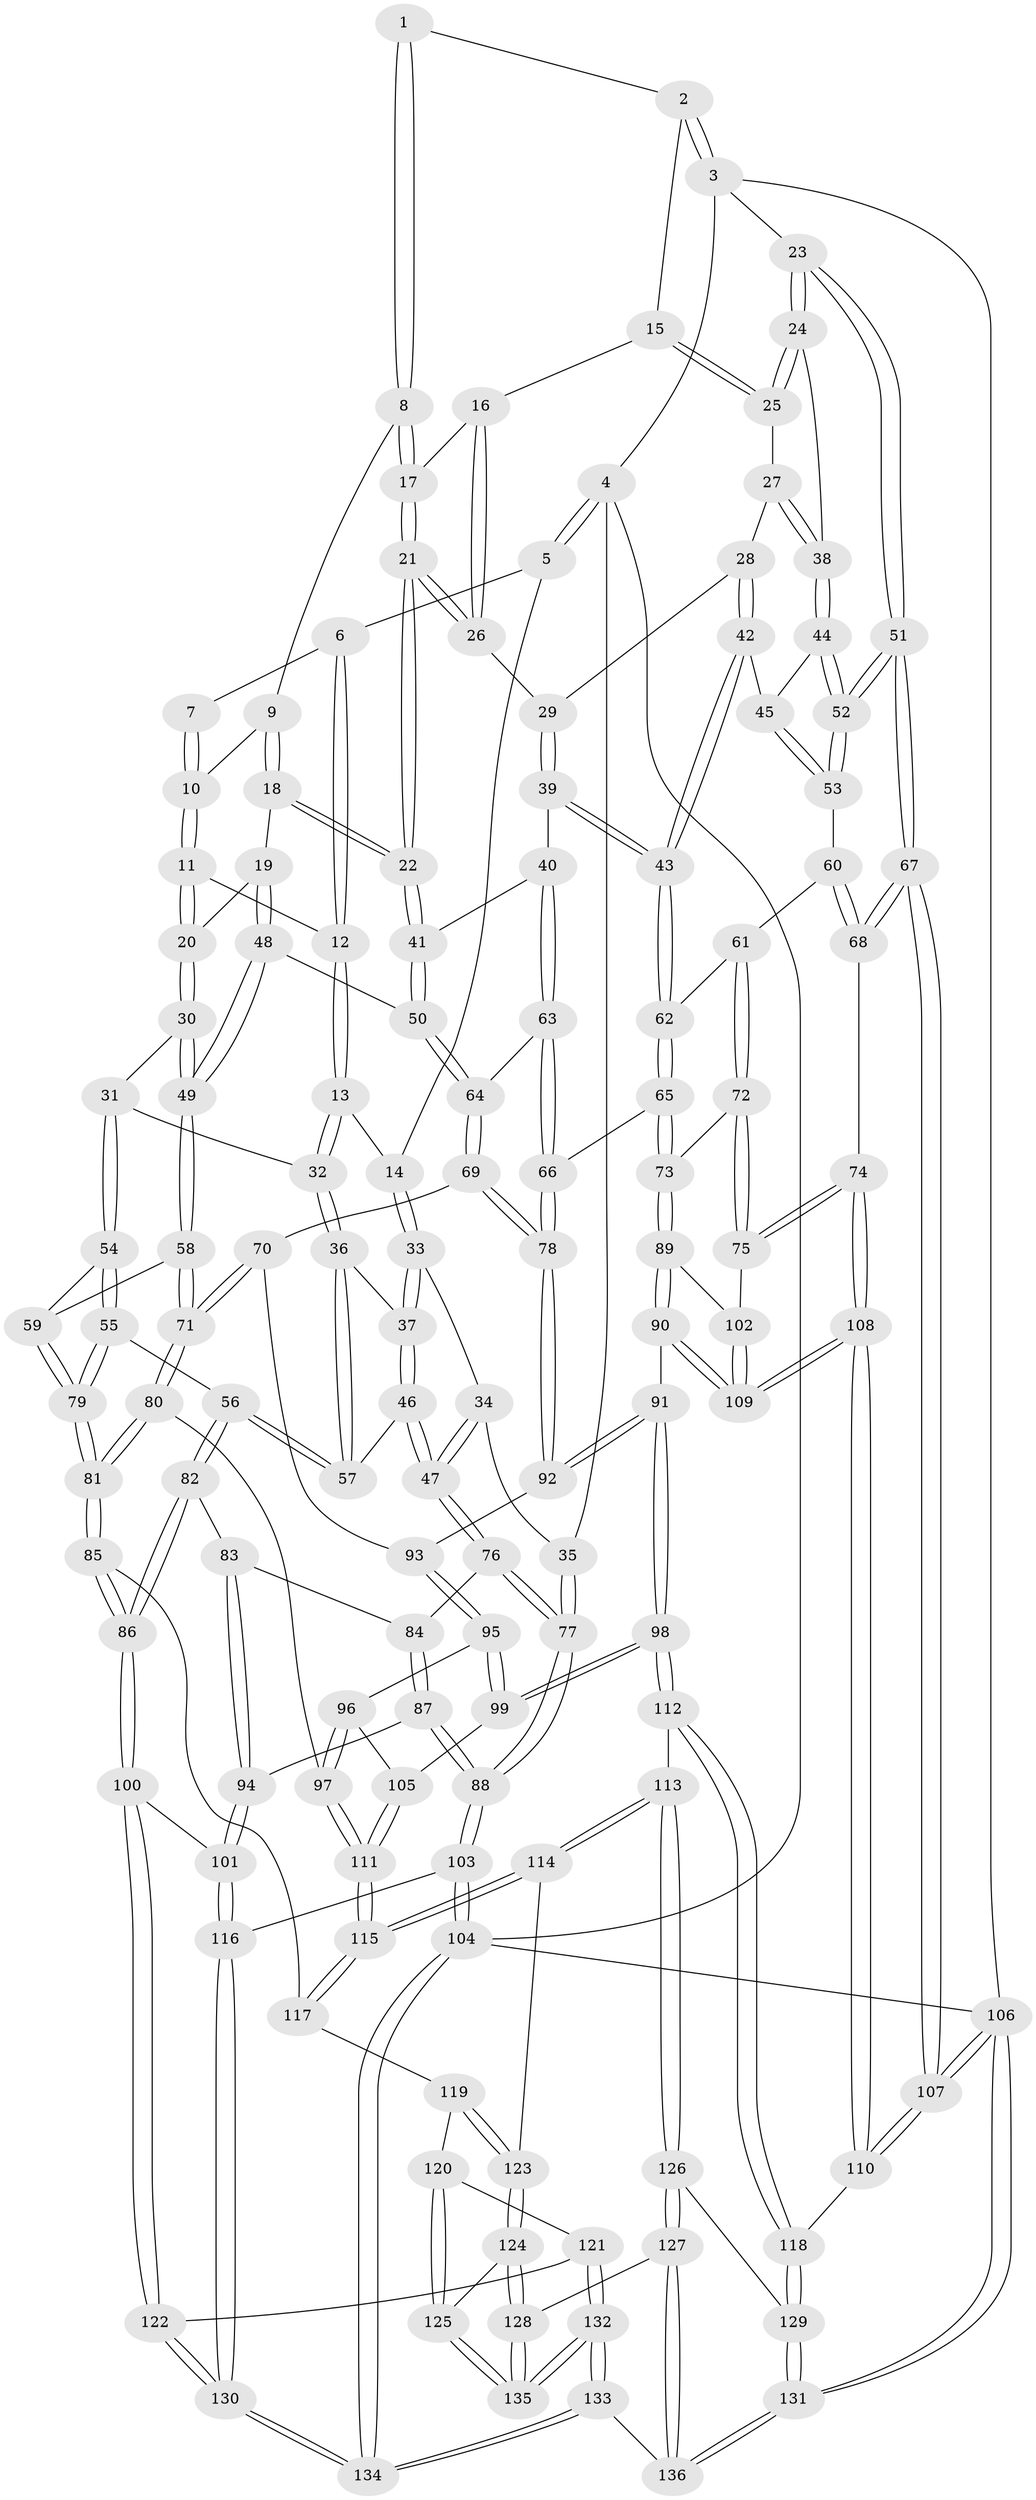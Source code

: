 // coarse degree distribution, {4: 0.4634146341463415, 3: 0.5121951219512195, 2: 0.024390243902439025}
// Generated by graph-tools (version 1.1) at 2025/38/03/04/25 23:38:26]
// undirected, 136 vertices, 337 edges
graph export_dot {
  node [color=gray90,style=filled];
  1 [pos="+0.682645713833032+0"];
  2 [pos="+0.9056727615534075+0"];
  3 [pos="+1+0"];
  4 [pos="+0+0"];
  5 [pos="+0+0"];
  6 [pos="+0.42284528112847886+0"];
  7 [pos="+0.48074297180295+0"];
  8 [pos="+0.6288351885607186+0.07214874085400098"];
  9 [pos="+0.5875816189476833+0.07309716295707828"];
  10 [pos="+0.5722086043181429+0.05253463590033925"];
  11 [pos="+0.40716901862180305+0.0891464616718788"];
  12 [pos="+0.3823522692482339+0.06837739954457513"];
  13 [pos="+0.2946351565128293+0.12338016109769777"];
  14 [pos="+0.2707707483541084+0.12132382242028455"];
  15 [pos="+0.8101641994768265+0"];
  16 [pos="+0.7330999019011079+0.07337775267282985"];
  17 [pos="+0.6588309520978957+0.08084274905665403"];
  18 [pos="+0.5319748689732668+0.19044292949328948"];
  19 [pos="+0.5216583603328355+0.1915256414887804"];
  20 [pos="+0.4829198884544876+0.18146405267193183"];
  21 [pos="+0.6270267788725776+0.23621108562364151"];
  22 [pos="+0.6246599748629271+0.23871814624560025"];
  23 [pos="+1+0.1869984693253157"];
  24 [pos="+0.994183466473598+0.19830822728549838"];
  25 [pos="+0.8667324277184221+0.14155528834677347"];
  26 [pos="+0.7325813898422417+0.1688918769149173"];
  27 [pos="+0.8273601850158715+0.1866971127222244"];
  28 [pos="+0.7936686229125139+0.2058958829064815"];
  29 [pos="+0.7783874001784751+0.20359034743446372"];
  30 [pos="+0.376461488315881+0.28565817906783597"];
  31 [pos="+0.3673955410129366+0.28542613701962727"];
  32 [pos="+0.325350911987025+0.2533494742961318"];
  33 [pos="+0.1377300644328643+0.16819707995951644"];
  34 [pos="+0.08343725713161167+0.13860112186379123"];
  35 [pos="+0+0"];
  36 [pos="+0.20157486167077868+0.300506373564334"];
  37 [pos="+0.14793867478449055+0.20974130899179266"];
  38 [pos="+0.8929211016829558+0.2655491615625654"];
  39 [pos="+0.7115503097193937+0.3204168557342708"];
  40 [pos="+0.6980187087101363+0.31569444111211875"];
  41 [pos="+0.6319906978173918+0.2613315697736665"];
  42 [pos="+0.8343073437380435+0.3056592403627316"];
  43 [pos="+0.7588629866557434+0.35788256028234355"];
  44 [pos="+0.8686357834843736+0.2958851721074442"];
  45 [pos="+0.8582677790956795+0.30422251689959584"];
  46 [pos="+0.026291217564586154+0.3802584007561335"];
  47 [pos="+0.018387232597112214+0.3828237799675349"];
  48 [pos="+0.48721479685730573+0.367043179545541"];
  49 [pos="+0.46791388079573354+0.37191447081385315"];
  50 [pos="+0.5442333680949304+0.37798125058203785"];
  51 [pos="+1+0.38026127969127116"];
  52 [pos="+1+0.3575326849438061"];
  53 [pos="+0.890064234149823+0.35553654539959045"];
  54 [pos="+0.3316377562939046+0.3491359290841693"];
  55 [pos="+0.27409230986823574+0.42405436964695525"];
  56 [pos="+0.2325959893602306+0.4224247167203711"];
  57 [pos="+0.19466611394559494+0.3710962538888281"];
  58 [pos="+0.4409061890022721+0.41806541491221594"];
  59 [pos="+0.42492671089199985+0.42157186547306263"];
  60 [pos="+0.8874158191424735+0.38349871824706294"];
  61 [pos="+0.8367049419662079+0.4197197641634373"];
  62 [pos="+0.7606814919422118+0.3721996043690824"];
  63 [pos="+0.6267748324333338+0.4049825411078711"];
  64 [pos="+0.561168025607163+0.3992203173298494"];
  65 [pos="+0.7244299955876419+0.4552099840614429"];
  66 [pos="+0.6916973600404884+0.47371027391475007"];
  67 [pos="+1+0.4856694711904498"];
  68 [pos="+1+0.5005562629911148"];
  69 [pos="+0.5626528355563183+0.4438642696041089"];
  70 [pos="+0.5524140208227525+0.4964678360080529"];
  71 [pos="+0.4757815467070684+0.5387223859665496"];
  72 [pos="+0.8726510167119226+0.49981261482336964"];
  73 [pos="+0.8016691953264888+0.5131697628666666"];
  74 [pos="+0.9992744534134799+0.5028430793330166"];
  75 [pos="+0.9131453664762714+0.5165106343220275"];
  76 [pos="+0.014226494831777868+0.38492463644518515"];
  77 [pos="+0+0.3962271678535413"];
  78 [pos="+0.6854035308570805+0.4836352163694521"];
  79 [pos="+0.32324777035312047+0.45652742714130035"];
  80 [pos="+0.45871885753081254+0.577134277650117"];
  81 [pos="+0.36750414989627106+0.5874945333108494"];
  82 [pos="+0.19696351242312896+0.49006564316522666"];
  83 [pos="+0.13978417044099023+0.5006897665769794"];
  84 [pos="+0.09618082814747593+0.48852252177700073"];
  85 [pos="+0.31182268264188445+0.6397754858360334"];
  86 [pos="+0.23875093755427432+0.6498279719097796"];
  87 [pos="+0.04946502197231023+0.5508921020629277"];
  88 [pos="+0+0.498254344486121"];
  89 [pos="+0.7685493856378821+0.5852472231183742"];
  90 [pos="+0.7399599132100448+0.61630777839451"];
  91 [pos="+0.7009066439202494+0.6182995452989853"];
  92 [pos="+0.683038365064268+0.4891155980590941"];
  93 [pos="+0.5948654641956896+0.5176537322508733"];
  94 [pos="+0.09471554845747227+0.612575134094158"];
  95 [pos="+0.5965207148174283+0.5284644339884417"];
  96 [pos="+0.5745079955164271+0.5859847472019534"];
  97 [pos="+0.47196014419943094+0.592298429434425"];
  98 [pos="+0.6988634667592454+0.619912432621616"];
  99 [pos="+0.651261690350324+0.6088171816405044"];
  100 [pos="+0.15289838659166227+0.721094011785065"];
  101 [pos="+0.12545303222497298+0.7278396584069307"];
  102 [pos="+0.8753384496397104+0.584287439669425"];
  103 [pos="+0+0.7324361568472487"];
  104 [pos="+0+1"];
  105 [pos="+0.6156859200931392+0.6120221568069465"];
  106 [pos="+1+1"];
  107 [pos="+1+1"];
  108 [pos="+0.8724360846234266+0.7312880232891618"];
  109 [pos="+0.8559585092478336+0.6987468667812275"];
  110 [pos="+0.8849486230155618+0.7666939259237335"];
  111 [pos="+0.5199068972677642+0.6995850193552355"];
  112 [pos="+0.6635078883839081+0.738777349245296"];
  113 [pos="+0.6290376290911136+0.7668583869797931"];
  114 [pos="+0.5313973092814874+0.7487109212655699"];
  115 [pos="+0.5246017522667558+0.7346299227749395"];
  116 [pos="+0.11635145508141356+0.7342342196414173"];
  117 [pos="+0.35683660959854696+0.7058503499419695"];
  118 [pos="+0.8374765463332711+0.7746170720806114"];
  119 [pos="+0.3632154377235098+0.7865210323708084"];
  120 [pos="+0.3575272680447334+0.7998165856291014"];
  121 [pos="+0.31388691967368165+0.8367998961019787"];
  122 [pos="+0.27847959088222474+0.8250402053057445"];
  123 [pos="+0.5207885124358885+0.763822964813316"];
  124 [pos="+0.49564373808683687+0.8318487108759157"];
  125 [pos="+0.45179945112291553+0.8604623835934794"];
  126 [pos="+0.6430285838659122+0.8107832589678938"];
  127 [pos="+0.5672429779932041+0.9356289523763819"];
  128 [pos="+0.5524056976697473+0.9252338654541991"];
  129 [pos="+0.707110482876356+0.8830364405204514"];
  130 [pos="+0.12969017607367983+1"];
  131 [pos="+0.7649071715264005+1"];
  132 [pos="+0.3649064820812251+0.9876381084337317"];
  133 [pos="+0.3031356072615746+1"];
  134 [pos="+0.10873121568853594+1"];
  135 [pos="+0.39554720702886725+0.9570027247041859"];
  136 [pos="+0.6834851207783131+1"];
  1 -- 2;
  1 -- 8;
  1 -- 8;
  2 -- 3;
  2 -- 3;
  2 -- 15;
  3 -- 4;
  3 -- 23;
  3 -- 106;
  4 -- 5;
  4 -- 5;
  4 -- 35;
  4 -- 104;
  5 -- 6;
  5 -- 14;
  6 -- 7;
  6 -- 12;
  6 -- 12;
  7 -- 10;
  7 -- 10;
  8 -- 9;
  8 -- 17;
  8 -- 17;
  9 -- 10;
  9 -- 18;
  9 -- 18;
  10 -- 11;
  10 -- 11;
  11 -- 12;
  11 -- 20;
  11 -- 20;
  12 -- 13;
  12 -- 13;
  13 -- 14;
  13 -- 32;
  13 -- 32;
  14 -- 33;
  14 -- 33;
  15 -- 16;
  15 -- 25;
  15 -- 25;
  16 -- 17;
  16 -- 26;
  16 -- 26;
  17 -- 21;
  17 -- 21;
  18 -- 19;
  18 -- 22;
  18 -- 22;
  19 -- 20;
  19 -- 48;
  19 -- 48;
  20 -- 30;
  20 -- 30;
  21 -- 22;
  21 -- 22;
  21 -- 26;
  21 -- 26;
  22 -- 41;
  22 -- 41;
  23 -- 24;
  23 -- 24;
  23 -- 51;
  23 -- 51;
  24 -- 25;
  24 -- 25;
  24 -- 38;
  25 -- 27;
  26 -- 29;
  27 -- 28;
  27 -- 38;
  27 -- 38;
  28 -- 29;
  28 -- 42;
  28 -- 42;
  29 -- 39;
  29 -- 39;
  30 -- 31;
  30 -- 49;
  30 -- 49;
  31 -- 32;
  31 -- 54;
  31 -- 54;
  32 -- 36;
  32 -- 36;
  33 -- 34;
  33 -- 37;
  33 -- 37;
  34 -- 35;
  34 -- 47;
  34 -- 47;
  35 -- 77;
  35 -- 77;
  36 -- 37;
  36 -- 57;
  36 -- 57;
  37 -- 46;
  37 -- 46;
  38 -- 44;
  38 -- 44;
  39 -- 40;
  39 -- 43;
  39 -- 43;
  40 -- 41;
  40 -- 63;
  40 -- 63;
  41 -- 50;
  41 -- 50;
  42 -- 43;
  42 -- 43;
  42 -- 45;
  43 -- 62;
  43 -- 62;
  44 -- 45;
  44 -- 52;
  44 -- 52;
  45 -- 53;
  45 -- 53;
  46 -- 47;
  46 -- 47;
  46 -- 57;
  47 -- 76;
  47 -- 76;
  48 -- 49;
  48 -- 49;
  48 -- 50;
  49 -- 58;
  49 -- 58;
  50 -- 64;
  50 -- 64;
  51 -- 52;
  51 -- 52;
  51 -- 67;
  51 -- 67;
  52 -- 53;
  52 -- 53;
  53 -- 60;
  54 -- 55;
  54 -- 55;
  54 -- 59;
  55 -- 56;
  55 -- 79;
  55 -- 79;
  56 -- 57;
  56 -- 57;
  56 -- 82;
  56 -- 82;
  58 -- 59;
  58 -- 71;
  58 -- 71;
  59 -- 79;
  59 -- 79;
  60 -- 61;
  60 -- 68;
  60 -- 68;
  61 -- 62;
  61 -- 72;
  61 -- 72;
  62 -- 65;
  62 -- 65;
  63 -- 64;
  63 -- 66;
  63 -- 66;
  64 -- 69;
  64 -- 69;
  65 -- 66;
  65 -- 73;
  65 -- 73;
  66 -- 78;
  66 -- 78;
  67 -- 68;
  67 -- 68;
  67 -- 107;
  67 -- 107;
  68 -- 74;
  69 -- 70;
  69 -- 78;
  69 -- 78;
  70 -- 71;
  70 -- 71;
  70 -- 93;
  71 -- 80;
  71 -- 80;
  72 -- 73;
  72 -- 75;
  72 -- 75;
  73 -- 89;
  73 -- 89;
  74 -- 75;
  74 -- 75;
  74 -- 108;
  74 -- 108;
  75 -- 102;
  76 -- 77;
  76 -- 77;
  76 -- 84;
  77 -- 88;
  77 -- 88;
  78 -- 92;
  78 -- 92;
  79 -- 81;
  79 -- 81;
  80 -- 81;
  80 -- 81;
  80 -- 97;
  81 -- 85;
  81 -- 85;
  82 -- 83;
  82 -- 86;
  82 -- 86;
  83 -- 84;
  83 -- 94;
  83 -- 94;
  84 -- 87;
  84 -- 87;
  85 -- 86;
  85 -- 86;
  85 -- 117;
  86 -- 100;
  86 -- 100;
  87 -- 88;
  87 -- 88;
  87 -- 94;
  88 -- 103;
  88 -- 103;
  89 -- 90;
  89 -- 90;
  89 -- 102;
  90 -- 91;
  90 -- 109;
  90 -- 109;
  91 -- 92;
  91 -- 92;
  91 -- 98;
  91 -- 98;
  92 -- 93;
  93 -- 95;
  93 -- 95;
  94 -- 101;
  94 -- 101;
  95 -- 96;
  95 -- 99;
  95 -- 99;
  96 -- 97;
  96 -- 97;
  96 -- 105;
  97 -- 111;
  97 -- 111;
  98 -- 99;
  98 -- 99;
  98 -- 112;
  98 -- 112;
  99 -- 105;
  100 -- 101;
  100 -- 122;
  100 -- 122;
  101 -- 116;
  101 -- 116;
  102 -- 109;
  102 -- 109;
  103 -- 104;
  103 -- 104;
  103 -- 116;
  104 -- 134;
  104 -- 134;
  104 -- 106;
  105 -- 111;
  105 -- 111;
  106 -- 107;
  106 -- 107;
  106 -- 131;
  106 -- 131;
  107 -- 110;
  107 -- 110;
  108 -- 109;
  108 -- 109;
  108 -- 110;
  108 -- 110;
  110 -- 118;
  111 -- 115;
  111 -- 115;
  112 -- 113;
  112 -- 118;
  112 -- 118;
  113 -- 114;
  113 -- 114;
  113 -- 126;
  113 -- 126;
  114 -- 115;
  114 -- 115;
  114 -- 123;
  115 -- 117;
  115 -- 117;
  116 -- 130;
  116 -- 130;
  117 -- 119;
  118 -- 129;
  118 -- 129;
  119 -- 120;
  119 -- 123;
  119 -- 123;
  120 -- 121;
  120 -- 125;
  120 -- 125;
  121 -- 122;
  121 -- 132;
  121 -- 132;
  122 -- 130;
  122 -- 130;
  123 -- 124;
  123 -- 124;
  124 -- 125;
  124 -- 128;
  124 -- 128;
  125 -- 135;
  125 -- 135;
  126 -- 127;
  126 -- 127;
  126 -- 129;
  127 -- 128;
  127 -- 136;
  127 -- 136;
  128 -- 135;
  128 -- 135;
  129 -- 131;
  129 -- 131;
  130 -- 134;
  130 -- 134;
  131 -- 136;
  131 -- 136;
  132 -- 133;
  132 -- 133;
  132 -- 135;
  132 -- 135;
  133 -- 134;
  133 -- 134;
  133 -- 136;
}

